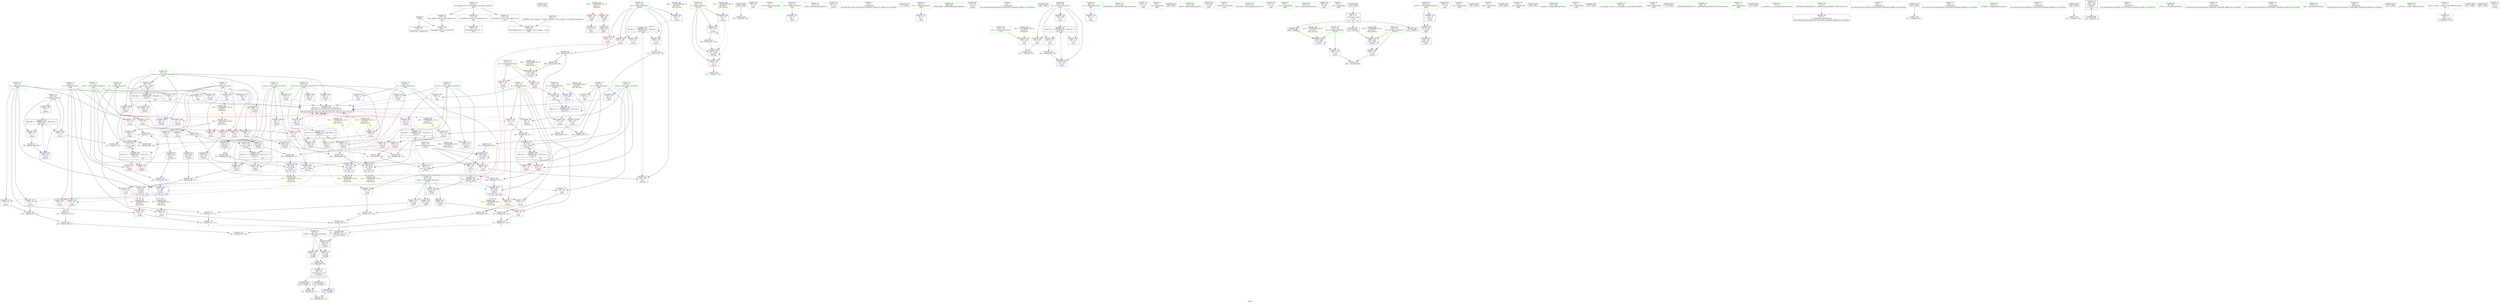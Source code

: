digraph "SVFG" {
	label="SVFG";

	Node0x5611d9b8a5b0 [shape=record,color=grey,label="{NodeID: 0\nNullPtr}"];
	Node0x5611d9b8a5b0 -> Node0x5611d9ca4b00[style=solid];
	Node0x5611d9b8a5b0 -> Node0x5611d9cabb20[style=solid];
	Node0x5611d994f920 [shape=record,color=black,label="{NodeID: 443\n150 = PHI()\n}"];
	Node0x5611d9cc9e90 [shape=record,color=yellow,style=double,label="{NodeID: 360\n54V_1 = ENCHI(MR_54V_0)\npts\{1 \}\nFun[main]}"];
	Node0x5611d9cc9e90 -> Node0x5611d9ca9290[style=dashed];
	Node0x5611d9cc9e90 -> Node0x5611d9ca9360[style=dashed];
	Node0x5611d9ca6450 [shape=record,color=blue,label="{NodeID: 194\n18\<--187\nsum_vx\<--add9\n_Z3runv\n}"];
	Node0x5611d9ca6450 -> Node0x5611d9cc5220[style=dashed];
	Node0x5611d9ca2d10 [shape=record,color=red,label="{NodeID: 111\n190\<--20\n\<--sum_vy\n_Z3runv\n}"];
	Node0x5611d9ca2d10 -> Node0x5611d9cb4b20[style=solid];
	Node0x5611d9ca1550 [shape=record,color=green,label="{NodeID: 28\n22\<--23\nsum_vz\<--sum_vz_field_insensitive\nGlob }"];
	Node0x5611d9ca1550 -> Node0x5611d9ca2f80[style=solid];
	Node0x5611d9ca1550 -> Node0x5611d9ca82d0[style=solid];
	Node0x5611d9ca1550 -> Node0x5611d9ca8360[style=solid];
	Node0x5611d9ca1550 -> Node0x5611d9caaf20[style=solid];
	Node0x5611d9ca1550 -> Node0x5611d9cabdc0[style=solid];
	Node0x5611d9ca1550 -> Node0x5611d9ca65f0[style=solid];
	Node0x5611d9ca8200 [shape=record,color=grey,label="{NodeID: 305\n206 = Binary(203, 205, )\n}"];
	Node0x5611d9ca8200 -> Node0x5611d9ca6790[style=solid];
	Node0x5611d9ca95d0 [shape=record,color=red,label="{NodeID: 139\n106\<--101\n\<--t.addr\n_Z1Fd\n}"];
	Node0x5611d9ca95d0 -> Node0x5611d9cb5a20[style=solid];
	Node0x5611d9ca3fc0 [shape=record,color=green,label="{NodeID: 56\n147\<--148\nii\<--ii_field_insensitive\n_Z3runv\n}"];
	Node0x5611d9ca3fc0 -> Node0x5611d9caa3a0[style=solid];
	Node0x5611d9ca3fc0 -> Node0x5611d9caa470[style=solid];
	Node0x5611d9ca3fc0 -> Node0x5611d9ca6e10[style=solid];
	Node0x5611d9ca3fc0 -> Node0x5611d9cae560[style=solid];
	Node0x5611d9cb73a0 [shape=record,color=grey,label="{NodeID: 333\n227 = cmp(226, 223, )\n}"];
	Node0x5611d9caad20 [shape=record,color=blue,label="{NodeID: 167\n18\<--12\nsum_vx\<--\nGlob }"];
	Node0x5611d9caad20 -> Node0x5611d9cc3920[style=dashed];
	Node0x5611d9ca5860 [shape=record,color=purple,label="{NodeID: 84\n350\<--42\n\<--.str\nmain\n}"];
	Node0x5611d9c9f850 [shape=record,color=green,label="{NodeID: 1\n7\<--1\n__dso_handle\<--dummyObj\nGlob }"];
	Node0x5611d9ce49e0 [shape=record,color=black,label="{NodeID: 444\n109 = PHI(88, )\n}"];
	Node0x5611d9ce49e0 -> Node0x5611d9cb5420[style=solid];
	Node0x5611d9cc9fa0 [shape=record,color=yellow,style=double,label="{NodeID: 361\n18V_1 = ENCHI(MR_18V_0)\npts\{10 \}\nFun[main]|{<s0>28}}"];
	Node0x5611d9cc9fa0:s0 -> Node0x5611d9cca400[style=dashed,color=red];
	Node0x5611d9ca6520 [shape=record,color=blue,label="{NodeID: 195\n20\<--191\nsum_vy\<--add10\n_Z3runv\n}"];
	Node0x5611d9ca6520 -> Node0x5611d9cc5720[style=dashed];
	Node0x5611d9ca2de0 [shape=record,color=red,label="{NodeID: 112\n225\<--20\n\<--sum_vy\n_Z3runv\n}"];
	Node0x5611d9ca1650 [shape=record,color=green,label="{NodeID: 29\n24\<--25\ncx\<--cx_field_insensitive\nGlob }"];
	Node0x5611d9ca1650 -> Node0x5611d9cab020[style=solid];
	Node0x5611d9cb4b20 [shape=record,color=grey,label="{NodeID: 306\n191 = Binary(190, 189, )\n}"];
	Node0x5611d9cb4b20 -> Node0x5611d9ca6520[style=solid];
	Node0x5611d9ca96a0 [shape=record,color=red,label="{NodeID: 140\n112\<--101\n\<--t.addr\n_Z1Fd\n}"];
	Node0x5611d9ca96a0 -> Node0x5611d9cb5720[style=solid];
	Node0x5611d9ca4090 [shape=record,color=green,label="{NodeID: 57\n151\<--152\nscanf\<--scanf_field_insensitive\n}"];
	Node0x5611d9caae20 [shape=record,color=blue,label="{NodeID: 168\n20\<--12\nsum_vy\<--\nGlob }"];
	Node0x5611d9caae20 -> Node0x5611d9cc3920[style=dashed];
	Node0x5611d9ca5930 [shape=record,color=purple,label="{NodeID: 85\n245\<--45\n\<--.str.1\n_Z3runv\n}"];
	Node0x5611d9c9f8e0 [shape=record,color=green,label="{NodeID: 2\n9\<--1\n\<--dummyObj\nCan only get source location for instruction, argument, global var or function.}"];
	Node0x5611d9ce4bd0 [shape=record,color=black,label="{NodeID: 445\n71 = PHI()\n}"];
	Node0x5611d9ca65f0 [shape=record,color=blue,label="{NodeID: 196\n22\<--195\nsum_vz\<--add11\n_Z3runv\n}"];
	Node0x5611d9ca65f0 -> Node0x5611d9cc5c20[style=dashed];
	Node0x5611d9ca2eb0 [shape=record,color=red,label="{NodeID: 113\n255\<--20\n\<--sum_vy\n_Z3runv\n}"];
	Node0x5611d9ca2eb0 -> Node0x5611d9cb2610[style=solid];
	Node0x5611d9ca1750 [shape=record,color=green,label="{NodeID: 30\n26\<--27\ncy\<--cy_field_insensitive\nGlob }"];
	Node0x5611d9ca1750 -> Node0x5611d9cab120[style=solid];
	Node0x5611d9cb4ca0 [shape=record,color=grey,label="{NodeID: 307\n238 = Binary(236, 237, )\n}"];
	Node0x5611d9cb4ca0 -> Node0x5611d9cb4e20[style=solid];
	Node0x5611d9ca9770 [shape=record,color=red,label="{NodeID: 141\n119\<--101\n\<--t.addr\n_Z1Fd\n}"];
	Node0x5611d9ca9770 -> Node0x5611d9ca7f00[style=solid];
	Node0x5611d9ca4190 [shape=record,color=green,label="{NodeID: 58\n166\<--167\n_ZNSirsERd\<--_ZNSirsERd_field_insensitive\n}"];
	Node0x5611d9caaf20 [shape=record,color=blue,label="{NodeID: 169\n22\<--12\nsum_vz\<--\nGlob }"];
	Node0x5611d9caaf20 -> Node0x5611d9cc3920[style=dashed];
	Node0x5611d9ca5a00 [shape=record,color=purple,label="{NodeID: 86\n312\<--45\n\<--.str.1\n_Z3runv\n}"];
	Node0x5611d9c9f970 [shape=record,color=green,label="{NodeID: 3\n12\<--1\n\<--dummyObj\nCan only get source location for instruction, argument, global var or function.}"];
	Node0x5611d9ce4ca0 [shape=record,color=black,label="{NodeID: 446\n244 = PHI()\n}"];
	Node0x5611d9cca160 [shape=record,color=yellow,style=double,label="{NodeID: 363\n59V_1 = ENCHI(MR_59V_0)\npts\{336 \}\nFun[main]}"];
	Node0x5611d9cca160 -> Node0x5611d9caa610[style=dashed];
	Node0x5611d9ca66c0 [shape=record,color=blue,label="{NodeID: 197\n133\<--199\ni\<--inc\n_Z3runv\n}"];
	Node0x5611d9ca66c0 -> Node0x5611d9cc6120[style=dashed];
	Node0x5611d9ca2f80 [shape=record,color=red,label="{NodeID: 114\n194\<--22\n\<--sum_vz\n_Z3runv\n}"];
	Node0x5611d9ca2f80 -> Node0x5611d9ca7600[style=solid];
	Node0x5611d9ca1850 [shape=record,color=green,label="{NodeID: 31\n28\<--29\ncz\<--cz_field_insensitive\nGlob }"];
	Node0x5611d9ca1850 -> Node0x5611d9cab220[style=solid];
	Node0x5611d9cb4e20 [shape=record,color=grey,label="{NodeID: 308\n239 = Binary(235, 238, )\n}"];
	Node0x5611d9cb4e20 -> Node0x5611d9cb5120[style=solid];
	Node0x5611d9ca9840 [shape=record,color=red,label="{NodeID: 142\n161\<--133\n\<--i\n_Z3runv\n}"];
	Node0x5611d9ca9840 -> Node0x5611d9cb6da0[style=solid];
	Node0x5611d9ca4290 [shape=record,color=green,label="{NodeID: 59\n220\<--221\nllvm.fabs.f64\<--llvm.fabs.f64_field_insensitive\n}"];
	Node0x5611d9cc3920 [shape=record,color=black,label="{NodeID: 336\nMR_63V_2 = PHI(MR_63V_3, MR_63V_1, )\npts\{13 15 17 19 21 23 31 33 35 37 39 41 \}\n|{<s0>28|<s1>28|<s2>28|<s3>28|<s4>28|<s5>28|<s6>28|<s7>28|<s8>28|<s9>28|<s10>28|<s11>28|<s12>28|<s13>28|<s14>28}}"];
	Node0x5611d9cc3920:s0 -> Node0x5611d9ca84c0[style=dashed,color=red];
	Node0x5611d9cc3920:s1 -> Node0x5611d9ca8800[style=dashed,color=red];
	Node0x5611d9cc3920:s2 -> Node0x5611d9ca8b40[style=dashed,color=red];
	Node0x5611d9cc3920:s3 -> Node0x5611d9cabdc0[style=dashed,color=red];
	Node0x5611d9cc3920:s4 -> Node0x5611d9cabe90[style=dashed,color=red];
	Node0x5611d9cc3920:s5 -> Node0x5611d9cabf60[style=dashed,color=red];
	Node0x5611d9cc3920:s6 -> Node0x5611d9cac030[style=dashed,color=red];
	Node0x5611d9cc3920:s7 -> Node0x5611d9cac100[style=dashed,color=red];
	Node0x5611d9cc3920:s8 -> Node0x5611d9cac1d0[style=dashed,color=red];
	Node0x5611d9cc3920:s9 -> Node0x5611d9ca6790[style=dashed,color=red];
	Node0x5611d9cc3920:s10 -> Node0x5611d9ca6860[style=dashed,color=red];
	Node0x5611d9cc3920:s11 -> Node0x5611d9ca6930[style=dashed,color=red];
	Node0x5611d9cc3920:s12 -> Node0x5611d9ccacf0[style=dashed,color=red];
	Node0x5611d9cc3920:s13 -> Node0x5611d9ccadd0[style=dashed,color=red];
	Node0x5611d9cc3920:s14 -> Node0x5611d9ccaeb0[style=dashed,color=red];
	Node0x5611d9cab020 [shape=record,color=blue,label="{NodeID: 170\n24\<--12\ncx\<--\nGlob }"];
	Node0x5611d9ca5ad0 [shape=record,color=purple,label="{NodeID: 87\n341\<--47\n\<--.str.2\nmain\n}"];
	Node0x5611d9c9fa00 [shape=record,color=green,label="{NodeID: 4\n42\<--1\n.str\<--dummyObj\nGlob }"];
	Node0x5611d9ce4d70 [shape=record,color=black,label="{NodeID: 447\n246 = PHI()\n}"];
	Node0x5611d9ca6790 [shape=record,color=blue,label="{NodeID: 198\n30\<--206\nx\<--div\n_Z3runv\n|{|<s2>19|<s3>20|<s4>21|<s5>28}}"];
	Node0x5611d9ca6790 -> Node0x5611d9ca8590[style=dashed];
	Node0x5611d9ca6790 -> Node0x5611d9ca8660[style=dashed];
	Node0x5611d9ca6790:s2 -> Node0x5611d9cc8d20[style=dashed,color=red];
	Node0x5611d9ca6790:s3 -> Node0x5611d9cc8d20[style=dashed,color=red];
	Node0x5611d9ca6790:s4 -> Node0x5611d9cc8d20[style=dashed,color=red];
	Node0x5611d9ca6790:s5 -> Node0x5611d9cc3920[style=dashed,color=blue];
	Node0x5611d9ca82d0 [shape=record,color=red,label="{NodeID: 115\n229\<--22\n\<--sum_vz\n_Z3runv\n}"];
	Node0x5611d9ca1950 [shape=record,color=green,label="{NodeID: 32\n30\<--31\nx\<--x_field_insensitive\nGlob }"];
	Node0x5611d9ca1950 -> Node0x5611d9ca83f0[style=solid];
	Node0x5611d9ca1950 -> Node0x5611d9ca84c0[style=solid];
	Node0x5611d9ca1950 -> Node0x5611d9ca8590[style=solid];
	Node0x5611d9ca1950 -> Node0x5611d9ca8660[style=solid];
	Node0x5611d9ca1950 -> Node0x5611d9cab320[style=solid];
	Node0x5611d9ca1950 -> Node0x5611d9ca6790[style=solid];
	Node0x5611d9cb4fa0 [shape=record,color=grey,label="{NodeID: 309\n242 = Binary(240, 241, )\n}"];
	Node0x5611d9cb4fa0 -> Node0x5611d9cb5120[style=solid];
	Node0x5611d9ca9910 [shape=record,color=red,label="{NodeID: 143\n198\<--133\n\<--i\n_Z3runv\n}"];
	Node0x5611d9ca9910 -> Node0x5611d9cb5ba0[style=solid];
	Node0x5611d9ca4390 [shape=record,color=green,label="{NodeID: 60\n247\<--248\nprintf\<--printf_field_insensitive\n}"];
	Node0x5611d9cc3e20 [shape=record,color=black,label="{NodeID: 337\nMR_61V_3 = PHI(MR_61V_4, MR_61V_2, )\npts\{338 \}\n}"];
	Node0x5611d9cc3e20 -> Node0x5611d9caa6e0[style=dashed];
	Node0x5611d9cc3e20 -> Node0x5611d9caa7b0[style=dashed];
	Node0x5611d9cc3e20 -> Node0x5611d9caa880[style=dashed];
	Node0x5611d9cc3e20 -> Node0x5611d9cae7d0[style=dashed];
	Node0x5611d9cab120 [shape=record,color=blue,label="{NodeID: 171\n26\<--12\ncy\<--\nGlob }"];
	Node0x5611d9ca5ba0 [shape=record,color=purple,label="{NodeID: 88\n342\<--49\n\<--.str.3\nmain\n}"];
	Node0x5611d9ca0240 [shape=record,color=green,label="{NodeID: 5\n44\<--1\n_ZSt3cin\<--dummyObj\nGlob }"];
	Node0x5611d9ce4e40 [shape=record,color=black,label="{NodeID: 448\n115 = PHI(88, )\n}"];
	Node0x5611d9ce4e40 -> Node0x5611d9cb5420[style=solid];
	Node0x5611d9ca6860 [shape=record,color=blue,label="{NodeID: 199\n32\<--211\ny\<--div13\n_Z3runv\n|{|<s2>19|<s3>20|<s4>21|<s5>28}}"];
	Node0x5611d9ca6860 -> Node0x5611d9ca88d0[style=dashed];
	Node0x5611d9ca6860 -> Node0x5611d9ca89a0[style=dashed];
	Node0x5611d9ca6860:s2 -> Node0x5611d9cc9840[style=dashed,color=red];
	Node0x5611d9ca6860:s3 -> Node0x5611d9cc9840[style=dashed,color=red];
	Node0x5611d9ca6860:s4 -> Node0x5611d9cc9840[style=dashed,color=red];
	Node0x5611d9ca6860:s5 -> Node0x5611d9cc3920[style=dashed,color=blue];
	Node0x5611d9ca8360 [shape=record,color=red,label="{NodeID: 116\n260\<--22\n\<--sum_vz\n_Z3runv\n}"];
	Node0x5611d9ca8360 -> Node0x5611d9ca7300[style=solid];
	Node0x5611d9ca1a50 [shape=record,color=green,label="{NodeID: 33\n32\<--33\ny\<--y_field_insensitive\nGlob }"];
	Node0x5611d9ca1a50 -> Node0x5611d9ca8730[style=solid];
	Node0x5611d9ca1a50 -> Node0x5611d9ca8800[style=solid];
	Node0x5611d9ca1a50 -> Node0x5611d9ca88d0[style=solid];
	Node0x5611d9ca1a50 -> Node0x5611d9ca89a0[style=solid];
	Node0x5611d9ca1a50 -> Node0x5611d9cab420[style=solid];
	Node0x5611d9ca1a50 -> Node0x5611d9ca6860[style=solid];
	Node0x5611d9cb5120 [shape=record,color=grey,label="{NodeID: 310\n243 = Binary(239, 242, )\n}"];
	Node0x5611d9ca99e0 [shape=record,color=red,label="{NodeID: 144\n274\<--135\n\<--lo\n_Z3runv\n}"];
	Node0x5611d9ca99e0 -> Node0x5611d9cb67a0[style=solid];
	Node0x5611d9ca4490 [shape=record,color=green,label="{NodeID: 61\n315\<--316\nllvm.trap\<--llvm.trap_field_insensitive\n}"];
	Node0x5611d9cc4320 [shape=record,color=black,label="{NodeID: 338\nMR_20V_3 = PHI(MR_20V_4, MR_20V_2, )\npts\{13 \}\n|{|<s3>28}}"];
	Node0x5611d9cc4320 -> Node0x5611d9ca35e0[style=dashed];
	Node0x5611d9cc4320 -> Node0x5611d9ca36b0[style=dashed];
	Node0x5611d9cc4320 -> Node0x5611d9cac370[style=dashed];
	Node0x5611d9cc4320:s3 -> Node0x5611d9cc3920[style=dashed,color=blue];
	Node0x5611d9cab220 [shape=record,color=blue,label="{NodeID: 172\n28\<--12\ncz\<--\nGlob }"];
	Node0x5611d9ca5c70 [shape=record,color=purple,label="{NodeID: 89\n347\<--52\n\<--.str.4\nmain\n}"];
	Node0x5611d9ca02d0 [shape=record,color=green,label="{NodeID: 6\n45\<--1\n.str.1\<--dummyObj\nGlob }"];
	Node0x5611d9ce50b0 [shape=record,color=black,label="{NodeID: 449\n122 = PHI(88, )\n}"];
	Node0x5611d9ce50b0 -> Node0x5611d9ca8080[style=solid];
	Node0x5611d9cca400 [shape=record,color=yellow,style=double,label="{NodeID: 366\n18V_1 = ENCHI(MR_18V_0)\npts\{10 \}\nFun[_Z3runv]}"];
	Node0x5611d9cca400 -> Node0x5611d9ca61e0[style=dashed];
	Node0x5611d9cca400 -> Node0x5611d9ca3100[style=dashed];
	Node0x5611d9cca400 -> Node0x5611d9ca31d0[style=dashed];
	Node0x5611d9cca400 -> Node0x5611d9ca32a0[style=dashed];
	Node0x5611d9cca400 -> Node0x5611d9ca3370[style=dashed];
	Node0x5611d9cca400 -> Node0x5611d9ca3440[style=dashed];
	Node0x5611d9cca400 -> Node0x5611d9ca3510[style=dashed];
	Node0x5611d9ca6930 [shape=record,color=blue,label="{NodeID: 200\n34\<--216\nz\<--div15\n_Z3runv\n|{|<s2>19|<s3>20|<s4>21|<s5>28}}"];
	Node0x5611d9ca6930 -> Node0x5611d9ca8c10[style=dashed];
	Node0x5611d9ca6930 -> Node0x5611d9ca8ce0[style=dashed];
	Node0x5611d9ca6930:s2 -> Node0x5611d9cc9920[style=dashed,color=red];
	Node0x5611d9ca6930:s3 -> Node0x5611d9cc9920[style=dashed,color=red];
	Node0x5611d9ca6930:s4 -> Node0x5611d9cc9920[style=dashed,color=red];
	Node0x5611d9ca6930:s5 -> Node0x5611d9cc3920[style=dashed,color=blue];
	Node0x5611d9ca83f0 [shape=record,color=red,label="{NodeID: 117\n104\<--30\n\<--x\n_Z1Fd\n}"];
	Node0x5611d9ca83f0 -> Node0x5611d9cb5d20[style=solid];
	Node0x5611d9ca1b50 [shape=record,color=green,label="{NodeID: 34\n34\<--35\nz\<--z_field_insensitive\nGlob }"];
	Node0x5611d9ca1b50 -> Node0x5611d9ca8a70[style=solid];
	Node0x5611d9ca1b50 -> Node0x5611d9ca8b40[style=solid];
	Node0x5611d9ca1b50 -> Node0x5611d9ca8c10[style=solid];
	Node0x5611d9ca1b50 -> Node0x5611d9ca8ce0[style=solid];
	Node0x5611d9ca1b50 -> Node0x5611d9cab520[style=solid];
	Node0x5611d9ca1b50 -> Node0x5611d9ca6930[style=solid];
	Node0x5611d9cb52a0 [shape=record,color=grey,label="{NodeID: 311\n235 = Binary(233, 234, )\n}"];
	Node0x5611d9cb52a0 -> Node0x5611d9cb4e20[style=solid];
	Node0x5611d9ca9ab0 [shape=record,color=red,label="{NodeID: 145\n282\<--135\n\<--lo\n_Z3runv\n}"];
	Node0x5611d9ca9ab0 -> Node0x5611d9cb6320[style=solid];
	Node0x5611d9ca4590 [shape=record,color=green,label="{NodeID: 62\n330\<--331\nmain\<--main_field_insensitive\n}"];
	Node0x5611d9cc4820 [shape=record,color=black,label="{NodeID: 339\nMR_22V_3 = PHI(MR_22V_4, MR_22V_2, )\npts\{15 \}\n|{|<s3>28}}"];
	Node0x5611d9cc4820 -> Node0x5611d9ca3780[style=dashed];
	Node0x5611d9cc4820 -> Node0x5611d9ca3850[style=dashed];
	Node0x5611d9cc4820 -> Node0x5611d9ca62b0[style=dashed];
	Node0x5611d9cc4820:s3 -> Node0x5611d9cc3920[style=dashed,color=blue];
	Node0x5611d9cab320 [shape=record,color=blue,label="{NodeID: 173\n30\<--12\nx\<--\nGlob }"];
	Node0x5611d9cab320 -> Node0x5611d9cc3920[style=dashed];
	Node0x5611d9ca5d40 [shape=record,color=purple,label="{NodeID: 90\n348\<--54\n\<--.str.5\nmain\n}"];
	Node0x5611d9ca0360 [shape=record,color=green,label="{NodeID: 7\n47\<--1\n.str.2\<--dummyObj\nGlob }"];
	Node0x5611d9ce51f0 [shape=record,color=black,label="{NodeID: 450\n124 = PHI()\n}"];
	Node0x5611d9ce51f0 -> Node0x5611d9ca4dd0[style=solid];
	Node0x5611d9ca6a00 [shape=record,color=blue,label="{NodeID: 201\n36\<--253\nvx\<--div27\n_Z3runv\n|{<s0>19|<s1>20|<s2>21}}"];
	Node0x5611d9ca6a00:s0 -> Node0x5611d9cc9a00[style=dashed,color=red];
	Node0x5611d9ca6a00:s1 -> Node0x5611d9cc9a00[style=dashed,color=red];
	Node0x5611d9ca6a00:s2 -> Node0x5611d9cc9a00[style=dashed,color=red];
	Node0x5611d9ca84c0 [shape=record,color=red,label="{NodeID: 118\n173\<--30\n\<--x\n_Z3runv\n}"];
	Node0x5611d9ca84c0 -> Node0x5611d9cb55a0[style=solid];
	Node0x5611d9ca1c50 [shape=record,color=green,label="{NodeID: 35\n36\<--37\nvx\<--vx_field_insensitive\nGlob }"];
	Node0x5611d9ca1c50 -> Node0x5611d9ca8db0[style=solid];
	Node0x5611d9ca1c50 -> Node0x5611d9ca8e80[style=solid];
	Node0x5611d9ca1c50 -> Node0x5611d9cab620[style=solid];
	Node0x5611d9ca1c50 -> Node0x5611d9ca6a00[style=solid];
	Node0x5611d9cb5420 [shape=record,color=grey,label="{NodeID: 312\n116 = Binary(109, 115, )\n}"];
	Node0x5611d9cb5420 -> Node0x5611d9ca8080[style=solid];
	Node0x5611d9ca9b80 [shape=record,color=red,label="{NodeID: 146\n309\<--135\n\<--lo\n_Z3runv\n|{<s0>21}}"];
	Node0x5611d9ca9b80:s0 -> Node0x5611d9ce6360[style=solid,color=red];
	Node0x5611d9ca4690 [shape=record,color=green,label="{NodeID: 63\n333\<--334\nretval\<--retval_field_insensitive\nmain\n}"];
	Node0x5611d9ca4690 -> Node0x5611d9caa540[style=solid];
	Node0x5611d9ca4690 -> Node0x5611d9cae630[style=solid];
	Node0x5611d9cc4d20 [shape=record,color=black,label="{NodeID: 340\nMR_24V_3 = PHI(MR_24V_4, MR_24V_2, )\npts\{17 \}\n|{|<s3>28}}"];
	Node0x5611d9cc4d20 -> Node0x5611d9ca2900[style=dashed];
	Node0x5611d9cc4d20 -> Node0x5611d9ca29d0[style=dashed];
	Node0x5611d9cc4d20 -> Node0x5611d9ca6380[style=dashed];
	Node0x5611d9cc4d20:s3 -> Node0x5611d9cc3920[style=dashed,color=blue];
	Node0x5611d9cab420 [shape=record,color=blue,label="{NodeID: 174\n32\<--12\ny\<--\nGlob }"];
	Node0x5611d9cab420 -> Node0x5611d9cc3920[style=dashed];
	Node0x5611d9ca5e10 [shape=record,color=purple,label="{NodeID: 91\n359\<--57\n\<--.str.6\nmain\n}"];
	Node0x5611d9ca03f0 [shape=record,color=green,label="{NodeID: 8\n49\<--1\n.str.3\<--dummyObj\nGlob }"];
	Node0x5611d9ce52c0 [shape=record,color=black,label="{NodeID: 451\n165 = PHI()\n}"];
	Node0x5611d9ca6ad0 [shape=record,color=blue,label="{NodeID: 202\n38\<--258\nvy\<--div29\n_Z3runv\n|{<s0>19|<s1>20|<s2>21}}"];
	Node0x5611d9ca6ad0:s0 -> Node0x5611d9cc9ae0[style=dashed,color=red];
	Node0x5611d9ca6ad0:s1 -> Node0x5611d9cc9ae0[style=dashed,color=red];
	Node0x5611d9ca6ad0:s2 -> Node0x5611d9cc9ae0[style=dashed,color=red];
	Node0x5611d9ca8590 [shape=record,color=red,label="{NodeID: 119\n233\<--30\n\<--x\n_Z3runv\n}"];
	Node0x5611d9ca8590 -> Node0x5611d9cb52a0[style=solid];
	Node0x5611d9ca1d50 [shape=record,color=green,label="{NodeID: 36\n38\<--39\nvy\<--vy_field_insensitive\nGlob }"];
	Node0x5611d9ca1d50 -> Node0x5611d9ca8f50[style=solid];
	Node0x5611d9ca1d50 -> Node0x5611d9ca9020[style=solid];
	Node0x5611d9ca1d50 -> Node0x5611d9cab720[style=solid];
	Node0x5611d9ca1d50 -> Node0x5611d9ca6ad0[style=solid];
	Node0x5611d9cb55a0 [shape=record,color=grey,label="{NodeID: 313\n175 = Binary(174, 173, )\n}"];
	Node0x5611d9cb55a0 -> Node0x5611d9cac370[style=solid];
	Node0x5611d9ca9c50 [shape=record,color=red,label="{NodeID: 147\n311\<--135\n\<--lo\n_Z3runv\n}"];
	Node0x5611d9ca4760 [shape=record,color=green,label="{NodeID: 64\n335\<--336\ntest\<--test_field_insensitive\nmain\n}"];
	Node0x5611d9ca4760 -> Node0x5611d9caa610[style=solid];
	Node0x5611d9cc5220 [shape=record,color=black,label="{NodeID: 341\nMR_26V_3 = PHI(MR_26V_4, MR_26V_2, )\npts\{19 \}\n|{|<s4>28}}"];
	Node0x5611d9cc5220 -> Node0x5611d9ca2aa0[style=dashed];
	Node0x5611d9cc5220 -> Node0x5611d9ca2b70[style=dashed];
	Node0x5611d9cc5220 -> Node0x5611d9ca2c40[style=dashed];
	Node0x5611d9cc5220 -> Node0x5611d9ca6450[style=dashed];
	Node0x5611d9cc5220:s4 -> Node0x5611d9cc3920[style=dashed,color=blue];
	Node0x5611d9cab520 [shape=record,color=blue,label="{NodeID: 175\n34\<--12\nz\<--\nGlob }"];
	Node0x5611d9cab520 -> Node0x5611d9cc3920[style=dashed];
	Node0x5611d9ca5ee0 [shape=record,color=purple,label="{NodeID: 92\n377\<--59\nllvm.global_ctors_0\<--llvm.global_ctors\nGlob }"];
	Node0x5611d9ca5ee0 -> Node0x5611d9cab920[style=solid];
	Node0x5611d9ca0480 [shape=record,color=green,label="{NodeID: 9\n51\<--1\nstdin\<--dummyObj\nGlob }"];
	Node0x5611d9ce5390 [shape=record,color=black,label="{NodeID: 452\n168 = PHI()\n}"];
	Node0x5611d9ca6ba0 [shape=record,color=blue,label="{NodeID: 203\n40\<--263\nvz\<--div31\n_Z3runv\n|{<s0>19|<s1>20|<s2>21}}"];
	Node0x5611d9ca6ba0:s0 -> Node0x5611d9cc9bc0[style=dashed,color=red];
	Node0x5611d9ca6ba0:s1 -> Node0x5611d9cc9bc0[style=dashed,color=red];
	Node0x5611d9ca6ba0:s2 -> Node0x5611d9cc9bc0[style=dashed,color=red];
	Node0x5611d9ca8660 [shape=record,color=red,label="{NodeID: 120\n234\<--30\n\<--x\n_Z3runv\n}"];
	Node0x5611d9ca8660 -> Node0x5611d9cb52a0[style=solid];
	Node0x5611d9ca1e50 [shape=record,color=green,label="{NodeID: 37\n40\<--41\nvz\<--vz_field_insensitive\nGlob }"];
	Node0x5611d9ca1e50 -> Node0x5611d9ca90f0[style=solid];
	Node0x5611d9ca1e50 -> Node0x5611d9ca91c0[style=solid];
	Node0x5611d9ca1e50 -> Node0x5611d9cab820[style=solid];
	Node0x5611d9ca1e50 -> Node0x5611d9ca6ba0[style=solid];
	Node0x5611d9cb5720 [shape=record,color=grey,label="{NodeID: 314\n113 = Binary(111, 112, )\n}"];
	Node0x5611d9cb5720 -> Node0x5611d9cb58a0[style=solid];
	Node0x5611d9ca9d20 [shape=record,color=red,label="{NodeID: 148\n277\<--137\n\<--hi\n_Z3runv\n}"];
	Node0x5611d9ca9d20 -> Node0x5611d9cb6620[style=solid];
	Node0x5611d9ca4830 [shape=record,color=green,label="{NodeID: 65\n337\<--338\nno\<--no_field_insensitive\nmain\n}"];
	Node0x5611d9ca4830 -> Node0x5611d9caa6e0[style=solid];
	Node0x5611d9ca4830 -> Node0x5611d9caa7b0[style=solid];
	Node0x5611d9ca4830 -> Node0x5611d9caa880[style=solid];
	Node0x5611d9ca4830 -> Node0x5611d9cae700[style=solid];
	Node0x5611d9ca4830 -> Node0x5611d9cae7d0[style=solid];
	Node0x5611d9cc5720 [shape=record,color=black,label="{NodeID: 342\nMR_28V_3 = PHI(MR_28V_4, MR_28V_2, )\npts\{21 \}\n|{|<s4>28}}"];
	Node0x5611d9cc5720 -> Node0x5611d9ca2d10[style=dashed];
	Node0x5611d9cc5720 -> Node0x5611d9ca2de0[style=dashed];
	Node0x5611d9cc5720 -> Node0x5611d9ca2eb0[style=dashed];
	Node0x5611d9cc5720 -> Node0x5611d9ca6520[style=dashed];
	Node0x5611d9cc5720:s4 -> Node0x5611d9cc3920[style=dashed,color=blue];
	Node0x5611d9cab620 [shape=record,color=blue,label="{NodeID: 176\n36\<--12\nvx\<--\nGlob }"];
	Node0x5611d9cab620 -> Node0x5611d9cc3920[style=dashed];
	Node0x5611d9ca5fe0 [shape=record,color=purple,label="{NodeID: 93\n378\<--59\nllvm.global_ctors_1\<--llvm.global_ctors\nGlob }"];
	Node0x5611d9ca5fe0 -> Node0x5611d9caba20[style=solid];
	Node0x5611d9ca0510 [shape=record,color=green,label="{NodeID: 10\n52\<--1\n.str.4\<--dummyObj\nGlob }"];
	Node0x5611d9ce5460 [shape=record,color=black,label="{NodeID: 453\n169 = PHI()\n}"];
	Node0x5611d9ca6c70 [shape=record,color=blue,label="{NodeID: 204\n135\<--12\nlo\<--\n_Z3runv\n}"];
	Node0x5611d9ca6c70 -> Node0x5611d9cc6620[style=dashed];
	Node0x5611d9ca8730 [shape=record,color=red,label="{NodeID: 121\n110\<--32\n\<--y\n_Z1Fd\n}"];
	Node0x5611d9ca8730 -> Node0x5611d9cb58a0[style=solid];
	Node0x5611d9ca1f50 [shape=record,color=green,label="{NodeID: 38\n59\<--63\nllvm.global_ctors\<--llvm.global_ctors_field_insensitive\nGlob }"];
	Node0x5611d9ca1f50 -> Node0x5611d9ca5ee0[style=solid];
	Node0x5611d9ca1f50 -> Node0x5611d9ca5fe0[style=solid];
	Node0x5611d9ca1f50 -> Node0x5611d9ca60e0[style=solid];
	Node0x5611d9cb58a0 [shape=record,color=grey,label="{NodeID: 315\n114 = Binary(110, 113, )\n|{<s0>4}}"];
	Node0x5611d9cb58a0:s0 -> Node0x5611d9ce66d0[style=solid,color=red];
	Node0x5611d9ca9df0 [shape=record,color=red,label="{NodeID: 149\n283\<--137\n\<--hi\n_Z3runv\n}"];
	Node0x5611d9ca9df0 -> Node0x5611d9cb61a0[style=solid];
	Node0x5611d9ca4900 [shape=record,color=green,label="{NodeID: 66\n344\<--345\nfreopen\<--freopen_field_insensitive\n}"];
	Node0x5611d9cc5c20 [shape=record,color=black,label="{NodeID: 343\nMR_30V_3 = PHI(MR_30V_4, MR_30V_2, )\npts\{23 \}\n|{|<s4>28}}"];
	Node0x5611d9cc5c20 -> Node0x5611d9ca2f80[style=dashed];
	Node0x5611d9cc5c20 -> Node0x5611d9ca82d0[style=dashed];
	Node0x5611d9cc5c20 -> Node0x5611d9ca8360[style=dashed];
	Node0x5611d9cc5c20 -> Node0x5611d9ca65f0[style=dashed];
	Node0x5611d9cc5c20:s4 -> Node0x5611d9cc3920[style=dashed,color=blue];
	Node0x5611d9cab720 [shape=record,color=blue,label="{NodeID: 177\n38\<--12\nvy\<--\nGlob }"];
	Node0x5611d9cab720 -> Node0x5611d9cc3920[style=dashed];
	Node0x5611d9ca60e0 [shape=record,color=purple,label="{NodeID: 94\n379\<--59\nllvm.global_ctors_2\<--llvm.global_ctors\nGlob }"];
	Node0x5611d9ca60e0 -> Node0x5611d9cabb20[style=solid];
	Node0x5611d9ca05a0 [shape=record,color=green,label="{NodeID: 11\n54\<--1\n.str.5\<--dummyObj\nGlob }"];
	Node0x5611d9ce5560 [shape=record,color=black,label="{NodeID: 454\n170 = PHI()\n}"];
	Node0x5611d9ca6d40 [shape=record,color=blue,label="{NodeID: 205\n137\<--267\nhi\<--\n_Z3runv\n}"];
	Node0x5611d9ca6d40 -> Node0x5611d9cc6b20[style=dashed];
	Node0x5611d9ca8800 [shape=record,color=red,label="{NodeID: 122\n177\<--32\n\<--y\n_Z3runv\n}"];
	Node0x5611d9ca8800 -> Node0x5611d9cb5ea0[style=solid];
	Node0x5611d9ca2050 [shape=record,color=green,label="{NodeID: 39\n64\<--65\n__cxx_global_var_init\<--__cxx_global_var_init_field_insensitive\n}"];
	Node0x5611d9cb5a20 [shape=record,color=grey,label="{NodeID: 316\n107 = Binary(105, 106, )\n}"];
	Node0x5611d9cb5a20 -> Node0x5611d9cb5d20[style=solid];
	Node0x5611d9ca9ec0 [shape=record,color=red,label="{NodeID: 150\n288\<--139\n\<--m1\n_Z3runv\n|{<s0>19}}"];
	Node0x5611d9ca9ec0:s0 -> Node0x5611d9ce6360[style=solid,color=red];
	Node0x5611d9ca4a00 [shape=record,color=green,label="{NodeID: 67\n61\<--373\n_GLOBAL__sub_I_maojm_1_0.cpp\<--_GLOBAL__sub_I_maojm_1_0.cpp_field_insensitive\n}"];
	Node0x5611d9ca4a00 -> Node0x5611d9caba20[style=solid];
	Node0x5611d9cc6120 [shape=record,color=black,label="{NodeID: 344\nMR_38V_3 = PHI(MR_38V_4, MR_38V_2, )\npts\{134 \}\n}"];
	Node0x5611d9cc6120 -> Node0x5611d9ca9840[style=dashed];
	Node0x5611d9cc6120 -> Node0x5611d9ca9910[style=dashed];
	Node0x5611d9cc6120 -> Node0x5611d9ca66c0[style=dashed];
	Node0x5611d9cab820 [shape=record,color=blue,label="{NodeID: 178\n40\<--12\nvz\<--\nGlob }"];
	Node0x5611d9cab820 -> Node0x5611d9cc3920[style=dashed];
	Node0x5611d9ca61e0 [shape=record,color=red,label="{NodeID: 95\n162\<--8\n\<--N\n_Z3runv\n}"];
	Node0x5611d9ca61e0 -> Node0x5611d9cb6da0[style=solid];
	Node0x5611d9ca0630 [shape=record,color=green,label="{NodeID: 12\n56\<--1\nstdout\<--dummyObj\nGlob }"];
	Node0x5611d9ce5660 [shape=record,color=black,label="{NodeID: 455\n171 = PHI()\n}"];
	Node0x5611d9ca6e10 [shape=record,color=blue,label="{NodeID: 206\n147\<--9\nii\<--\n_Z3runv\n}"];
	Node0x5611d9ca6e10 -> Node0x5611d9caa3a0[style=dashed];
	Node0x5611d9ca6e10 -> Node0x5611d9caa470[style=dashed];
	Node0x5611d9ca6e10 -> Node0x5611d9cae560[style=dashed];
	Node0x5611d9ca88d0 [shape=record,color=red,label="{NodeID: 123\n236\<--32\n\<--y\n_Z3runv\n}"];
	Node0x5611d9ca88d0 -> Node0x5611d9cb4ca0[style=solid];
	Node0x5611d9ca2150 [shape=record,color=green,label="{NodeID: 40\n68\<--69\n_ZNSt8ios_base4InitC1Ev\<--_ZNSt8ios_base4InitC1Ev_field_insensitive\n}"];
	Node0x5611d9cb5ba0 [shape=record,color=grey,label="{NodeID: 317\n199 = Binary(198, 200, )\n}"];
	Node0x5611d9cb5ba0 -> Node0x5611d9ca66c0[style=solid];
	Node0x5611d9ca9f90 [shape=record,color=red,label="{NodeID: 151\n301\<--139\n\<--m1\n_Z3runv\n}"];
	Node0x5611d9ca9f90 -> Node0x5611d9cae490[style=solid];
	Node0x5611d9ca4b00 [shape=record,color=black,label="{NodeID: 68\n2\<--3\ndummyVal\<--dummyVal\n}"];
	Node0x5611d9cc6620 [shape=record,color=black,label="{NodeID: 345\nMR_40V_3 = PHI(MR_40V_4, MR_40V_2, )\npts\{136 \}\n}"];
	Node0x5611d9cc6620 -> Node0x5611d9ca99e0[style=dashed];
	Node0x5611d9cc6620 -> Node0x5611d9ca9ab0[style=dashed];
	Node0x5611d9cc6620 -> Node0x5611d9ca9b80[style=dashed];
	Node0x5611d9cc6620 -> Node0x5611d9ca9c50[style=dashed];
	Node0x5611d9cc6620 -> Node0x5611d9cae490[style=dashed];
	Node0x5611d9cc6620 -> Node0x5611d9cc6620[style=dashed];
	Node0x5611d9cab920 [shape=record,color=blue,label="{NodeID: 179\n377\<--60\nllvm.global_ctors_0\<--\nGlob }"];
	Node0x5611d9ca3100 [shape=record,color=red,label="{NodeID: 96\n204\<--8\n\<--N\n_Z3runv\n}"];
	Node0x5611d9ca3100 -> Node0x5611d9ca4f70[style=solid];
	Node0x5611d9ca06c0 [shape=record,color=green,label="{NodeID: 13\n57\<--1\n.str.6\<--dummyObj\nGlob }"];
	Node0x5611d9ce5760 [shape=record,color=black,label="{NodeID: 456\n172 = PHI()\n}"];
	Node0x5611d9ca6ee0 [shape=record,color=blue,label="{NodeID: 207\n139\<--279\nm1\<--div37\n_Z3runv\n}"];
	Node0x5611d9ca6ee0 -> Node0x5611d9ca9ec0[style=dashed];
	Node0x5611d9ca6ee0 -> Node0x5611d9ca9f90[style=dashed];
	Node0x5611d9ca6ee0 -> Node0x5611d9ca6ee0[style=dashed];
	Node0x5611d9ca89a0 [shape=record,color=red,label="{NodeID: 124\n237\<--32\n\<--y\n_Z3runv\n}"];
	Node0x5611d9ca89a0 -> Node0x5611d9cb4ca0[style=solid];
	Node0x5611d9ca2250 [shape=record,color=green,label="{NodeID: 41\n74\<--75\n__cxa_atexit\<--__cxa_atexit_field_insensitive\n}"];
	Node0x5611d9cb5d20 [shape=record,color=grey,label="{NodeID: 318\n108 = Binary(104, 107, )\n|{<s0>3}}"];
	Node0x5611d9cb5d20:s0 -> Node0x5611d9ce66d0[style=solid,color=red];
	Node0x5611d9caa060 [shape=record,color=red,label="{NodeID: 152\n291\<--141\n\<--m2\n_Z3runv\n|{<s0>20}}"];
	Node0x5611d9caa060:s0 -> Node0x5611d9ce6360[style=solid,color=red];
	Node0x5611d9ca4c00 [shape=record,color=black,label="{NodeID: 69\n72\<--73\n\<--_ZNSt8ios_base4InitD1Ev\nCan only get source location for instruction, argument, global var or function.}"];
	Node0x5611d9cc6b20 [shape=record,color=black,label="{NodeID: 346\nMR_42V_3 = PHI(MR_42V_5, MR_42V_2, )\npts\{138 \}\n}"];
	Node0x5611d9cc6b20 -> Node0x5611d9ca9d20[style=dashed];
	Node0x5611d9cc6b20 -> Node0x5611d9ca9df0[style=dashed];
	Node0x5611d9cc6b20 -> Node0x5611d9ca7220[style=dashed];
	Node0x5611d9cc6b20 -> Node0x5611d9cc6b20[style=dashed];
	Node0x5611d9caba20 [shape=record,color=blue,label="{NodeID: 180\n378\<--61\nllvm.global_ctors_1\<--_GLOBAL__sub_I_maojm_1_0.cpp\nGlob }"];
	Node0x5611d9ca31d0 [shape=record,color=red,label="{NodeID: 97\n209\<--8\n\<--N\n_Z3runv\n}"];
	Node0x5611d9ca31d0 -> Node0x5611d9ca5040[style=solid];
	Node0x5611d9ca0750 [shape=record,color=green,label="{NodeID: 14\n60\<--1\n\<--dummyObj\nCan only get source location for instruction, argument, global var or function.}"];
	Node0x5611d9ce5830 [shape=record,color=black,label="{NodeID: 457\n219 = PHI()\n}"];
	Node0x5611d9ce5830 -> Node0x5611d9cb6c20[style=solid];
	Node0x5611d9ca6fb0 [shape=record,color=blue,label="{NodeID: 208\n141\<--286\nm2\<--div40\n_Z3runv\n}"];
	Node0x5611d9ca6fb0 -> Node0x5611d9caa060[style=dashed];
	Node0x5611d9ca6fb0 -> Node0x5611d9caa130[style=dashed];
	Node0x5611d9ca6fb0 -> Node0x5611d9ca6fb0[style=dashed];
	Node0x5611d9ca8a70 [shape=record,color=red,label="{NodeID: 125\n117\<--34\n\<--z\n_Z1Fd\n}"];
	Node0x5611d9ca8a70 -> Node0x5611d9ca7c00[style=solid];
	Node0x5611d9ca2350 [shape=record,color=green,label="{NodeID: 42\n73\<--79\n_ZNSt8ios_base4InitD1Ev\<--_ZNSt8ios_base4InitD1Ev_field_insensitive\n}"];
	Node0x5611d9ca2350 -> Node0x5611d9ca4c00[style=solid];
	Node0x5611d9cb5ea0 [shape=record,color=grey,label="{NodeID: 319\n179 = Binary(178, 177, )\n}"];
	Node0x5611d9cb5ea0 -> Node0x5611d9ca62b0[style=solid];
	Node0x5611d9caa130 [shape=record,color=red,label="{NodeID: 153\n298\<--141\n\<--m2\n_Z3runv\n}"];
	Node0x5611d9caa130 -> Node0x5611d9ca7220[style=solid];
	Node0x5611d9ca4d00 [shape=record,color=black,label="{NodeID: 70\n88\<--95\n_Z3sqrd_ret\<--mul\n_Z3sqrd\n|{<s0>3|<s1>4|<s2>5}}"];
	Node0x5611d9ca4d00:s0 -> Node0x5611d9ce49e0[style=solid,color=blue];
	Node0x5611d9ca4d00:s1 -> Node0x5611d9ce4e40[style=solid,color=blue];
	Node0x5611d9ca4d00:s2 -> Node0x5611d9ce50b0[style=solid,color=blue];
	Node0x5611d9cabb20 [shape=record,color=blue, style = dotted,label="{NodeID: 181\n379\<--3\nllvm.global_ctors_2\<--dummyVal\nGlob }"];
	Node0x5611d9ca32a0 [shape=record,color=red,label="{NodeID: 98\n214\<--8\n\<--N\n_Z3runv\n}"];
	Node0x5611d9ca32a0 -> Node0x5611d9ca5110[style=solid];
	Node0x5611d9ca0850 [shape=record,color=green,label="{NodeID: 15\n200\<--1\n\<--dummyObj\nCan only get source location for instruction, argument, global var or function.}"];
	Node0x5611d9ce5960 [shape=record,color=black,label="{NodeID: 458\n226 = PHI()\n}"];
	Node0x5611d9ce5960 -> Node0x5611d9cb73a0[style=solid];
	Node0x5611d9cb2610 [shape=record,color=grey,label="{NodeID: 292\n258 = Binary(255, 257, )\n}"];
	Node0x5611d9cb2610 -> Node0x5611d9ca6ad0[style=solid];
	Node0x5611d9ca7080 [shape=record,color=blue,label="{NodeID: 209\n143\<--289\nd1\<--call41\n_Z3runv\n}"];
	Node0x5611d9ca7080 -> Node0x5611d9caa200[style=dashed];
	Node0x5611d9ca7080 -> Node0x5611d9ca7080[style=dashed];
	Node0x5611d9ca8b40 [shape=record,color=red,label="{NodeID: 126\n181\<--34\n\<--z\n_Z3runv\n}"];
	Node0x5611d9ca8b40 -> Node0x5611d9ca7d80[style=solid];
	Node0x5611d9ca2450 [shape=record,color=green,label="{NodeID: 43\n86\<--87\n_Z3sqrd\<--_Z3sqrd_field_insensitive\n}"];
	Node0x5611d9cb6020 [shape=record,color=grey,label="{NodeID: 320\n286 = Binary(285, 280, )\n}"];
	Node0x5611d9cb6020 -> Node0x5611d9ca6fb0[style=solid];
	Node0x5611d9caa200 [shape=record,color=red,label="{NodeID: 154\n294\<--143\n\<--d1\n_Z3runv\n}"];
	Node0x5611d9caa200 -> Node0x5611d9cb6f20[style=solid];
	Node0x5611d9ca4dd0 [shape=record,color=black,label="{NodeID: 71\n99\<--124\n_Z1Fd_ret\<--call9\n_Z1Fd\n|{<s0>19|<s1>20|<s2>21}}"];
	Node0x5611d9ca4dd0:s0 -> Node0x5611d9ce5b60[style=solid,color=blue];
	Node0x5611d9ca4dd0:s1 -> Node0x5611d9ce5d30[style=solid,color=blue];
	Node0x5611d9ca4dd0:s2 -> Node0x5611d9ce5e70[style=solid,color=blue];
	Node0x5611d9cabc20 [shape=record,color=blue,label="{NodeID: 182\n90\<--89\na.addr\<--a\n_Z3sqrd\n}"];
	Node0x5611d9cabc20 -> Node0x5611d9ca9430[style=dashed];
	Node0x5611d9cabc20 -> Node0x5611d9ca9500[style=dashed];
	Node0x5611d9ca3370 [shape=record,color=red,label="{NodeID: 99\n251\<--8\n\<--N\n_Z3runv\n}"];
	Node0x5611d9ca3370 -> Node0x5611d9ca51e0[style=solid];
	Node0x5611d9ca0950 [shape=record,color=green,label="{NodeID: 16\n223\<--1\n\<--dummyObj\nCan only get source location for instruction, argument, global var or function.}"];
	Node0x5611d9ce5a60 [shape=record,color=black,label="{NodeID: 459\n230 = PHI()\n}"];
	Node0x5611d9ce5a60 -> Node0x5611d9cb70a0[style=solid];
	Node0x5611d9ccacf0 [shape=record,color=yellow,style=double,label="{NodeID: 376\n10V_1 = ENCHI(MR_10V_0)\npts\{37 \}\nFun[_Z3runv]|{|<s2>28}}"];
	Node0x5611d9ccacf0 -> Node0x5611d9ca8e80[style=dashed];
	Node0x5611d9ccacf0 -> Node0x5611d9ca6a00[style=dashed];
	Node0x5611d9ccacf0:s2 -> Node0x5611d9cc3920[style=dashed,color=blue];
	Node0x5611d9cb2790 [shape=record,color=grey,label="{NodeID: 293\n216 = Binary(213, 215, )\n}"];
	Node0x5611d9cb2790 -> Node0x5611d9ca6930[style=solid];
	Node0x5611d9ca7150 [shape=record,color=blue,label="{NodeID: 210\n145\<--292\nd2\<--call42\n_Z3runv\n}"];
	Node0x5611d9ca7150 -> Node0x5611d9caa2d0[style=dashed];
	Node0x5611d9ca7150 -> Node0x5611d9ca7150[style=dashed];
	Node0x5611d9ca8c10 [shape=record,color=red,label="{NodeID: 127\n240\<--34\n\<--z\n_Z3runv\n}"];
	Node0x5611d9ca8c10 -> Node0x5611d9cb4fa0[style=solid];
	Node0x5611d9ca2550 [shape=record,color=green,label="{NodeID: 44\n90\<--91\na.addr\<--a.addr_field_insensitive\n_Z3sqrd\n}"];
	Node0x5611d9ca2550 -> Node0x5611d9ca9430[style=solid];
	Node0x5611d9ca2550 -> Node0x5611d9ca9500[style=solid];
	Node0x5611d9ca2550 -> Node0x5611d9cabc20[style=solid];
	Node0x5611d9cb61a0 [shape=record,color=grey,label="{NodeID: 321\n284 = Binary(283, 276, )\n}"];
	Node0x5611d9cb61a0 -> Node0x5611d9cb6320[style=solid];
	Node0x5611d9caa2d0 [shape=record,color=red,label="{NodeID: 155\n295\<--145\n\<--d2\n_Z3runv\n}"];
	Node0x5611d9caa2d0 -> Node0x5611d9cb6f20[style=solid];
	Node0x5611d9ca4ea0 [shape=record,color=black,label="{NodeID: 72\n132\<--200\n_Z3runv_ret\<--\n_Z3runv\n|{<s0>28}}"];
	Node0x5611d9ca4ea0:s0 -> Node0x5611d9ce6220[style=solid,color=blue];
	Node0x5611d9cabcf0 [shape=record,color=blue,label="{NodeID: 183\n101\<--100\nt.addr\<--t\n_Z1Fd\n}"];
	Node0x5611d9cabcf0 -> Node0x5611d9ca95d0[style=dashed];
	Node0x5611d9cabcf0 -> Node0x5611d9ca96a0[style=dashed];
	Node0x5611d9cabcf0 -> Node0x5611d9ca9770[style=dashed];
	Node0x5611d9ca3440 [shape=record,color=red,label="{NodeID: 100\n256\<--8\n\<--N\n_Z3runv\n}"];
	Node0x5611d9ca3440 -> Node0x5611d9ca52b0[style=solid];
	Node0x5611d9ca0a50 [shape=record,color=green,label="{NodeID: 17\n267\<--1\n\<--dummyObj\nCan only get source location for instruction, argument, global var or function.}"];
	Node0x5611d9ce5b60 [shape=record,color=black,label="{NodeID: 460\n289 = PHI(99, )\n}"];
	Node0x5611d9ce5b60 -> Node0x5611d9ca7080[style=solid];
	Node0x5611d9ccadd0 [shape=record,color=yellow,style=double,label="{NodeID: 377\n12V_1 = ENCHI(MR_12V_0)\npts\{39 \}\nFun[_Z3runv]|{|<s2>28}}"];
	Node0x5611d9ccadd0 -> Node0x5611d9ca9020[style=dashed];
	Node0x5611d9ccadd0 -> Node0x5611d9ca6ad0[style=dashed];
	Node0x5611d9ccadd0:s2 -> Node0x5611d9cc3920[style=dashed,color=blue];
	Node0x5611d9cb2910 [shape=record,color=grey,label="{NodeID: 294\n187 = Binary(186, 185, )\n}"];
	Node0x5611d9cb2910 -> Node0x5611d9ca6450[style=solid];
	Node0x5611d9ca7220 [shape=record,color=blue,label="{NodeID: 211\n137\<--298\nhi\<--\n_Z3runv\n}"];
	Node0x5611d9ca7220 -> Node0x5611d9cc6b20[style=dashed];
	Node0x5611d9ca8ce0 [shape=record,color=red,label="{NodeID: 128\n241\<--34\n\<--z\n_Z3runv\n}"];
	Node0x5611d9ca8ce0 -> Node0x5611d9cb4fa0[style=solid];
	Node0x5611d9ca2620 [shape=record,color=green,label="{NodeID: 45\n97\<--98\n_Z1Fd\<--_Z1Fd_field_insensitive\n}"];
	Node0x5611d9cb6320 [shape=record,color=grey,label="{NodeID: 322\n285 = Binary(282, 284, )\n}"];
	Node0x5611d9cb6320 -> Node0x5611d9cb6020[style=solid];
	Node0x5611d9caa3a0 [shape=record,color=red,label="{NodeID: 156\n270\<--147\n\<--ii\n_Z3runv\n}"];
	Node0x5611d9caa3a0 -> Node0x5611d9cb6aa0[style=solid];
	Node0x5611d9ca4f70 [shape=record,color=black,label="{NodeID: 73\n205\<--204\nconv\<--\n_Z3runv\n}"];
	Node0x5611d9ca4f70 -> Node0x5611d9ca8200[style=solid];
	Node0x5611d9cabdc0 [shape=record,color=blue,label="{NodeID: 184\n22\<--12\nsum_vz\<--\n_Z3runv\n}"];
	Node0x5611d9cabdc0 -> Node0x5611d9cc5c20[style=dashed];
	Node0x5611d9ca3510 [shape=record,color=red,label="{NodeID: 101\n261\<--8\n\<--N\n_Z3runv\n}"];
	Node0x5611d9ca3510 -> Node0x5611d9ca5380[style=solid];
	Node0x5611d9ca0b50 [shape=record,color=green,label="{NodeID: 18\n272\<--1\n\<--dummyObj\nCan only get source location for instruction, argument, global var or function.}"];
	Node0x5611d9ce5d30 [shape=record,color=black,label="{NodeID: 461\n292 = PHI(99, )\n}"];
	Node0x5611d9ce5d30 -> Node0x5611d9ca7150[style=solid];
	Node0x5611d9ccaeb0 [shape=record,color=yellow,style=double,label="{NodeID: 378\n14V_1 = ENCHI(MR_14V_0)\npts\{41 \}\nFun[_Z3runv]|{|<s2>28}}"];
	Node0x5611d9ccaeb0 -> Node0x5611d9ca91c0[style=dashed];
	Node0x5611d9ccaeb0 -> Node0x5611d9ca6ba0[style=dashed];
	Node0x5611d9ccaeb0:s2 -> Node0x5611d9cc3920[style=dashed,color=blue];
	Node0x5611d9ca7300 [shape=record,color=grey,label="{NodeID: 295\n263 = Binary(260, 262, )\n}"];
	Node0x5611d9ca7300 -> Node0x5611d9ca6ba0[style=solid];
	Node0x5611d9cae490 [shape=record,color=blue,label="{NodeID: 212\n135\<--301\nlo\<--\n_Z3runv\n}"];
	Node0x5611d9cae490 -> Node0x5611d9cc6620[style=dashed];
	Node0x5611d9ca8db0 [shape=record,color=red,label="{NodeID: 129\n105\<--36\n\<--vx\n_Z1Fd\n}"];
	Node0x5611d9ca8db0 -> Node0x5611d9cb5a20[style=solid];
	Node0x5611d9ca2720 [shape=record,color=green,label="{NodeID: 46\n101\<--102\nt.addr\<--t.addr_field_insensitive\n_Z1Fd\n}"];
	Node0x5611d9ca2720 -> Node0x5611d9ca95d0[style=solid];
	Node0x5611d9ca2720 -> Node0x5611d9ca96a0[style=solid];
	Node0x5611d9ca2720 -> Node0x5611d9ca9770[style=solid];
	Node0x5611d9ca2720 -> Node0x5611d9cabcf0[style=solid];
	Node0x5611d9cb64a0 [shape=record,color=grey,label="{NodeID: 323\n279 = Binary(278, 280, )\n}"];
	Node0x5611d9cb64a0 -> Node0x5611d9ca6ee0[style=solid];
	Node0x5611d9caa470 [shape=record,color=red,label="{NodeID: 157\n305\<--147\n\<--ii\n_Z3runv\n}"];
	Node0x5611d9caa470 -> Node0x5611d9ca7a80[style=solid];
	Node0x5611d9ca5040 [shape=record,color=black,label="{NodeID: 74\n210\<--209\nconv12\<--\n_Z3runv\n}"];
	Node0x5611d9ca5040 -> Node0x5611d9ca7480[style=solid];
	Node0x5611d9cabe90 [shape=record,color=blue,label="{NodeID: 185\n20\<--12\nsum_vy\<--\n_Z3runv\n}"];
	Node0x5611d9cabe90 -> Node0x5611d9cc5720[style=dashed];
	Node0x5611d9ca35e0 [shape=record,color=red,label="{NodeID: 102\n174\<--11\n\<--sum_x\n_Z3runv\n}"];
	Node0x5611d9ca35e0 -> Node0x5611d9cb55a0[style=solid];
	Node0x5611d9ca0c50 [shape=record,color=green,label="{NodeID: 19\n276\<--1\n\<--dummyObj\nCan only get source location for instruction, argument, global var or function.}"];
	Node0x5611d9ce5e70 [shape=record,color=black,label="{NodeID: 462\n310 = PHI(99, )\n}"];
	Node0x5611d9ca7480 [shape=record,color=grey,label="{NodeID: 296\n211 = Binary(208, 210, )\n}"];
	Node0x5611d9ca7480 -> Node0x5611d9ca6860[style=solid];
	Node0x5611d9cae560 [shape=record,color=blue,label="{NodeID: 213\n147\<--306\nii\<--inc47\n_Z3runv\n}"];
	Node0x5611d9cae560 -> Node0x5611d9caa3a0[style=dashed];
	Node0x5611d9cae560 -> Node0x5611d9caa470[style=dashed];
	Node0x5611d9cae560 -> Node0x5611d9cae560[style=dashed];
	Node0x5611d9ca8e80 [shape=record,color=red,label="{NodeID: 130\n185\<--36\n\<--vx\n_Z3runv\n}"];
	Node0x5611d9ca8e80 -> Node0x5611d9cb2910[style=solid];
	Node0x5611d9ca27f0 [shape=record,color=green,label="{NodeID: 47\n125\<--126\nsqrt\<--sqrt_field_insensitive\n}"];
	Node0x5611d9cb6620 [shape=record,color=grey,label="{NodeID: 324\n278 = Binary(275, 277, )\n}"];
	Node0x5611d9cb6620 -> Node0x5611d9cb64a0[style=solid];
	Node0x5611d9caa540 [shape=record,color=red,label="{NodeID: 158\n367\<--333\n\<--retval\nmain\n}"];
	Node0x5611d9caa540 -> Node0x5611d9ca55f0[style=solid];
	Node0x5611d9ca5110 [shape=record,color=black,label="{NodeID: 75\n215\<--214\nconv14\<--\n_Z3runv\n}"];
	Node0x5611d9ca5110 -> Node0x5611d9cb2790[style=solid];
	Node0x5611d9cc8d20 [shape=record,color=yellow,style=double,label="{NodeID: 352\n4V_1 = ENCHI(MR_4V_0)\npts\{31 \}\nFun[_Z1Fd]}"];
	Node0x5611d9cc8d20 -> Node0x5611d9ca83f0[style=dashed];
	Node0x5611d9cabf60 [shape=record,color=blue,label="{NodeID: 186\n18\<--12\nsum_vx\<--\n_Z3runv\n}"];
	Node0x5611d9cabf60 -> Node0x5611d9cc5220[style=dashed];
	Node0x5611d9ca36b0 [shape=record,color=red,label="{NodeID: 103\n203\<--11\n\<--sum_x\n_Z3runv\n}"];
	Node0x5611d9ca36b0 -> Node0x5611d9ca8200[style=solid];
	Node0x5611d9ca0d50 [shape=record,color=green,label="{NodeID: 20\n280\<--1\n\<--dummyObj\nCan only get source location for instruction, argument, global var or function.}"];
	Node0x5611d9ce5fb0 [shape=record,color=black,label="{NodeID: 463\n313 = PHI()\n}"];
	Node0x5611d9ccb070 [shape=record,color=yellow,style=double,label="{NodeID: 380\n40V_1 = ENCHI(MR_40V_0)\npts\{136 \}\nFun[_Z3runv]}"];
	Node0x5611d9ccb070 -> Node0x5611d9ca6c70[style=dashed];
	Node0x5611d9ca7600 [shape=record,color=grey,label="{NodeID: 297\n195 = Binary(194, 193, )\n}"];
	Node0x5611d9ca7600 -> Node0x5611d9ca65f0[style=solid];
	Node0x5611d9cae630 [shape=record,color=blue,label="{NodeID: 214\n333\<--9\nretval\<--\nmain\n}"];
	Node0x5611d9cae630 -> Node0x5611d9caa540[style=dashed];
	Node0x5611d9ca8f50 [shape=record,color=red,label="{NodeID: 131\n111\<--38\n\<--vy\n_Z1Fd\n}"];
	Node0x5611d9ca8f50 -> Node0x5611d9cb5720[style=solid];
	Node0x5611d9ca3910 [shape=record,color=green,label="{NodeID: 48\n130\<--131\n_Z3runv\<--_Z3runv_field_insensitive\n}"];
	Node0x5611d9cb67a0 [shape=record,color=grey,label="{NodeID: 325\n275 = Binary(274, 276, )\n}"];
	Node0x5611d9cb67a0 -> Node0x5611d9cb6620[style=solid];
	Node0x5611d9caa610 [shape=record,color=red,label="{NodeID: 159\n355\<--335\n\<--test\nmain\n}"];
	Node0x5611d9caa610 -> Node0x5611d9cb7220[style=solid];
	Node0x5611d9ca51e0 [shape=record,color=black,label="{NodeID: 76\n252\<--251\nconv26\<--\n_Z3runv\n}"];
	Node0x5611d9ca51e0 -> Node0x5611d9ca7900[style=solid];
	Node0x5611d9cc9840 [shape=record,color=yellow,style=double,label="{NodeID: 353\n6V_1 = ENCHI(MR_6V_0)\npts\{33 \}\nFun[_Z1Fd]}"];
	Node0x5611d9cc9840 -> Node0x5611d9ca8730[style=dashed];
	Node0x5611d9cac030 [shape=record,color=blue,label="{NodeID: 187\n16\<--12\nsum_z\<--\n_Z3runv\n}"];
	Node0x5611d9cac030 -> Node0x5611d9cc4d20[style=dashed];
	Node0x5611d9ca3780 [shape=record,color=red,label="{NodeID: 104\n178\<--14\n\<--sum_y\n_Z3runv\n}"];
	Node0x5611d9ca3780 -> Node0x5611d9cb5ea0[style=solid];
	Node0x5611d9ca0e50 [shape=record,color=green,label="{NodeID: 21\n4\<--6\n_ZStL8__ioinit\<--_ZStL8__ioinit_field_insensitive\nGlob }"];
	Node0x5611d9ca0e50 -> Node0x5611d9ca56c0[style=solid];
	Node0x5611d9ce6080 [shape=record,color=black,label="{NodeID: 464\n351 = PHI()\n}"];
	Node0x5611d9ccb150 [shape=record,color=yellow,style=double,label="{NodeID: 381\n42V_1 = ENCHI(MR_42V_0)\npts\{138 \}\nFun[_Z3runv]}"];
	Node0x5611d9ccb150 -> Node0x5611d9ca6d40[style=dashed];
	Node0x5611d9ca7780 [shape=record,color=grey,label="{NodeID: 298\n364 = Binary(363, 200, )\n}"];
	Node0x5611d9ca7780 -> Node0x5611d9cae7d0[style=solid];
	Node0x5611d9cae700 [shape=record,color=blue,label="{NodeID: 215\n337\<--200\nno\<--\nmain\n}"];
	Node0x5611d9cae700 -> Node0x5611d9cc3e20[style=dashed];
	Node0x5611d9ca9020 [shape=record,color=red,label="{NodeID: 132\n189\<--38\n\<--vy\n_Z3runv\n}"];
	Node0x5611d9ca9020 -> Node0x5611d9cb4b20[style=solid];
	Node0x5611d9ca3a10 [shape=record,color=green,label="{NodeID: 49\n133\<--134\ni\<--i_field_insensitive\n_Z3runv\n}"];
	Node0x5611d9ca3a10 -> Node0x5611d9ca9840[style=solid];
	Node0x5611d9ca3a10 -> Node0x5611d9ca9910[style=solid];
	Node0x5611d9ca3a10 -> Node0x5611d9cac2a0[style=solid];
	Node0x5611d9ca3a10 -> Node0x5611d9ca66c0[style=solid];
	Node0x5611d9cb6920 [shape=record,color=grey,label="{NodeID: 326\n95 = Binary(93, 94, )\n}"];
	Node0x5611d9cb6920 -> Node0x5611d9ca4d00[style=solid];
	Node0x5611d9caa6e0 [shape=record,color=red,label="{NodeID: 160\n354\<--337\n\<--no\nmain\n}"];
	Node0x5611d9caa6e0 -> Node0x5611d9cb7220[style=solid];
	Node0x5611d9ca52b0 [shape=record,color=black,label="{NodeID: 77\n257\<--256\nconv28\<--\n_Z3runv\n}"];
	Node0x5611d9ca52b0 -> Node0x5611d9cb2610[style=solid];
	Node0x5611d9cc9920 [shape=record,color=yellow,style=double,label="{NodeID: 354\n8V_1 = ENCHI(MR_8V_0)\npts\{35 \}\nFun[_Z1Fd]}"];
	Node0x5611d9cc9920 -> Node0x5611d9ca8a70[style=dashed];
	Node0x5611d9cac100 [shape=record,color=blue,label="{NodeID: 188\n14\<--12\nsum_y\<--\n_Z3runv\n}"];
	Node0x5611d9cac100 -> Node0x5611d9cc4820[style=dashed];
	Node0x5611d9ca3850 [shape=record,color=red,label="{NodeID: 105\n208\<--14\n\<--sum_y\n_Z3runv\n}"];
	Node0x5611d9ca3850 -> Node0x5611d9ca7480[style=solid];
	Node0x5611d9ca0f50 [shape=record,color=green,label="{NodeID: 22\n8\<--10\nN\<--N_field_insensitive\nGlob }"];
	Node0x5611d9ca0f50 -> Node0x5611d9ca61e0[style=solid];
	Node0x5611d9ca0f50 -> Node0x5611d9ca3100[style=solid];
	Node0x5611d9ca0f50 -> Node0x5611d9ca31d0[style=solid];
	Node0x5611d9ca0f50 -> Node0x5611d9ca32a0[style=solid];
	Node0x5611d9ca0f50 -> Node0x5611d9ca3370[style=solid];
	Node0x5611d9ca0f50 -> Node0x5611d9ca3440[style=solid];
	Node0x5611d9ca0f50 -> Node0x5611d9ca3510[style=solid];
	Node0x5611d9ca0f50 -> Node0x5611d9caa950[style=solid];
	Node0x5611d9ce6150 [shape=record,color=black,label="{NodeID: 465\n360 = PHI()\n}"];
	Node0x5611d9ccb230 [shape=record,color=yellow,style=double,label="{NodeID: 382\n44V_1 = ENCHI(MR_44V_0)\npts\{140 \}\nFun[_Z3runv]}"];
	Node0x5611d9ccb230 -> Node0x5611d9ca6ee0[style=dashed];
	Node0x5611d9ca7900 [shape=record,color=grey,label="{NodeID: 299\n253 = Binary(250, 252, )\n}"];
	Node0x5611d9ca7900 -> Node0x5611d9ca6a00[style=solid];
	Node0x5611d9cae7d0 [shape=record,color=blue,label="{NodeID: 216\n337\<--364\nno\<--inc\nmain\n}"];
	Node0x5611d9cae7d0 -> Node0x5611d9cc3e20[style=dashed];
	Node0x5611d9ca90f0 [shape=record,color=red,label="{NodeID: 133\n118\<--40\n\<--vz\n_Z1Fd\n}"];
	Node0x5611d9ca90f0 -> Node0x5611d9ca7f00[style=solid];
	Node0x5611d9ca3ae0 [shape=record,color=green,label="{NodeID: 50\n135\<--136\nlo\<--lo_field_insensitive\n_Z3runv\n}"];
	Node0x5611d9ca3ae0 -> Node0x5611d9ca99e0[style=solid];
	Node0x5611d9ca3ae0 -> Node0x5611d9ca9ab0[style=solid];
	Node0x5611d9ca3ae0 -> Node0x5611d9ca9b80[style=solid];
	Node0x5611d9ca3ae0 -> Node0x5611d9ca9c50[style=solid];
	Node0x5611d9ca3ae0 -> Node0x5611d9ca6c70[style=solid];
	Node0x5611d9ca3ae0 -> Node0x5611d9cae490[style=solid];
	Node0x5611d9cb6aa0 [shape=record,color=grey,label="{NodeID: 327\n271 = cmp(270, 272, )\n}"];
	Node0x5611d9caa7b0 [shape=record,color=red,label="{NodeID: 161\n358\<--337\n\<--no\nmain\n}"];
	Node0x5611d9ca5380 [shape=record,color=black,label="{NodeID: 78\n262\<--261\nconv30\<--\n_Z3runv\n}"];
	Node0x5611d9ca5380 -> Node0x5611d9ca7300[style=solid];
	Node0x5611d9cc9a00 [shape=record,color=yellow,style=double,label="{NodeID: 355\n10V_1 = ENCHI(MR_10V_0)\npts\{37 \}\nFun[_Z1Fd]}"];
	Node0x5611d9cc9a00 -> Node0x5611d9ca8db0[style=dashed];
	Node0x5611d9cac1d0 [shape=record,color=blue,label="{NodeID: 189\n11\<--12\nsum_x\<--\n_Z3runv\n}"];
	Node0x5611d9cac1d0 -> Node0x5611d9cc4320[style=dashed];
	Node0x5611d9ca2900 [shape=record,color=red,label="{NodeID: 106\n182\<--16\n\<--sum_z\n_Z3runv\n}"];
	Node0x5611d9ca2900 -> Node0x5611d9ca7d80[style=solid];
	Node0x5611d9ca1050 [shape=record,color=green,label="{NodeID: 23\n11\<--13\nsum_x\<--sum_x_field_insensitive\nGlob }"];
	Node0x5611d9ca1050 -> Node0x5611d9ca35e0[style=solid];
	Node0x5611d9ca1050 -> Node0x5611d9ca36b0[style=solid];
	Node0x5611d9ca1050 -> Node0x5611d9caaa20[style=solid];
	Node0x5611d9ca1050 -> Node0x5611d9cac1d0[style=solid];
	Node0x5611d9ca1050 -> Node0x5611d9cac370[style=solid];
	Node0x5611d9ce6220 [shape=record,color=black,label="{NodeID: 466\n361 = PHI(132, )\n}"];
	Node0x5611d9ccb310 [shape=record,color=yellow,style=double,label="{NodeID: 383\n46V_1 = ENCHI(MR_46V_0)\npts\{142 \}\nFun[_Z3runv]}"];
	Node0x5611d9ccb310 -> Node0x5611d9ca6fb0[style=dashed];
	Node0x5611d9ca7a80 [shape=record,color=grey,label="{NodeID: 300\n306 = Binary(305, 200, )\n}"];
	Node0x5611d9ca7a80 -> Node0x5611d9cae560[style=solid];
	Node0x5611d9ca91c0 [shape=record,color=red,label="{NodeID: 134\n193\<--40\n\<--vz\n_Z3runv\n}"];
	Node0x5611d9ca91c0 -> Node0x5611d9ca7600[style=solid];
	Node0x5611d9ca3bb0 [shape=record,color=green,label="{NodeID: 51\n137\<--138\nhi\<--hi_field_insensitive\n_Z3runv\n}"];
	Node0x5611d9ca3bb0 -> Node0x5611d9ca9d20[style=solid];
	Node0x5611d9ca3bb0 -> Node0x5611d9ca9df0[style=solid];
	Node0x5611d9ca3bb0 -> Node0x5611d9ca6d40[style=solid];
	Node0x5611d9ca3bb0 -> Node0x5611d9ca7220[style=solid];
	Node0x5611d9cb6c20 [shape=record,color=grey,label="{NodeID: 328\n222 = cmp(219, 223, )\n}"];
	Node0x5611d9caa880 [shape=record,color=red,label="{NodeID: 162\n363\<--337\n\<--no\nmain\n}"];
	Node0x5611d9caa880 -> Node0x5611d9ca7780[style=solid];
	Node0x5611d9ca5450 [shape=record,color=black,label="{NodeID: 79\n343\<--340\ncall\<--\nmain\n}"];
	Node0x5611d9cc9ae0 [shape=record,color=yellow,style=double,label="{NodeID: 356\n12V_1 = ENCHI(MR_12V_0)\npts\{39 \}\nFun[_Z1Fd]}"];
	Node0x5611d9cc9ae0 -> Node0x5611d9ca8f50[style=dashed];
	Node0x5611d9cac2a0 [shape=record,color=blue,label="{NodeID: 190\n133\<--9\ni\<--\n_Z3runv\n}"];
	Node0x5611d9cac2a0 -> Node0x5611d9cc6120[style=dashed];
	Node0x5611d9ca29d0 [shape=record,color=red,label="{NodeID: 107\n213\<--16\n\<--sum_z\n_Z3runv\n}"];
	Node0x5611d9ca29d0 -> Node0x5611d9cb2790[style=solid];
	Node0x5611d9ca1150 [shape=record,color=green,label="{NodeID: 24\n14\<--15\nsum_y\<--sum_y_field_insensitive\nGlob }"];
	Node0x5611d9ca1150 -> Node0x5611d9ca3780[style=solid];
	Node0x5611d9ca1150 -> Node0x5611d9ca3850[style=solid];
	Node0x5611d9ca1150 -> Node0x5611d9caab20[style=solid];
	Node0x5611d9ca1150 -> Node0x5611d9cac100[style=solid];
	Node0x5611d9ca1150 -> Node0x5611d9ca62b0[style=solid];
	Node0x5611d9ce6360 [shape=record,color=black,label="{NodeID: 467\n100 = PHI(288, 291, 309, )\n0th arg _Z1Fd }"];
	Node0x5611d9ce6360 -> Node0x5611d9cabcf0[style=solid];
	Node0x5611d9cac440 [shape=record,color=yellow,style=double,label="{NodeID: 384\n48V_1 = ENCHI(MR_48V_0)\npts\{144 \}\nFun[_Z3runv]}"];
	Node0x5611d9cac440 -> Node0x5611d9ca7080[style=dashed];
	Node0x5611d9ca7c00 [shape=record,color=grey,label="{NodeID: 301\n121 = Binary(117, 120, )\n|{<s0>5}}"];
	Node0x5611d9ca7c00:s0 -> Node0x5611d9ce66d0[style=solid,color=red];
	Node0x5611d9ca9290 [shape=record,color=red,label="{NodeID: 135\n340\<--51\n\<--stdin\nmain\n}"];
	Node0x5611d9ca9290 -> Node0x5611d9ca5450[style=solid];
	Node0x5611d9ca3c80 [shape=record,color=green,label="{NodeID: 52\n139\<--140\nm1\<--m1_field_insensitive\n_Z3runv\n}"];
	Node0x5611d9ca3c80 -> Node0x5611d9ca9ec0[style=solid];
	Node0x5611d9ca3c80 -> Node0x5611d9ca9f90[style=solid];
	Node0x5611d9ca3c80 -> Node0x5611d9ca6ee0[style=solid];
	Node0x5611d9cb6da0 [shape=record,color=grey,label="{NodeID: 329\n163 = cmp(161, 162, )\n}"];
	Node0x5611d9caa950 [shape=record,color=blue,label="{NodeID: 163\n8\<--9\nN\<--\nGlob }"];
	Node0x5611d9caa950 -> Node0x5611d9cc9fa0[style=dashed];
	Node0x5611d9ca5520 [shape=record,color=black,label="{NodeID: 80\n349\<--346\ncall1\<--\nmain\n}"];
	Node0x5611d9cc9bc0 [shape=record,color=yellow,style=double,label="{NodeID: 357\n14V_1 = ENCHI(MR_14V_0)\npts\{41 \}\nFun[_Z1Fd]}"];
	Node0x5611d9cc9bc0 -> Node0x5611d9ca90f0[style=dashed];
	Node0x5611d9cac370 [shape=record,color=blue,label="{NodeID: 191\n11\<--175\nsum_x\<--add\n_Z3runv\n}"];
	Node0x5611d9cac370 -> Node0x5611d9cc4320[style=dashed];
	Node0x5611d9ca2aa0 [shape=record,color=red,label="{NodeID: 108\n186\<--18\n\<--sum_vx\n_Z3runv\n}"];
	Node0x5611d9ca2aa0 -> Node0x5611d9cb2910[style=solid];
	Node0x5611d9ca1250 [shape=record,color=green,label="{NodeID: 25\n16\<--17\nsum_z\<--sum_z_field_insensitive\nGlob }"];
	Node0x5611d9ca1250 -> Node0x5611d9ca2900[style=solid];
	Node0x5611d9ca1250 -> Node0x5611d9ca29d0[style=solid];
	Node0x5611d9ca1250 -> Node0x5611d9caac20[style=solid];
	Node0x5611d9ca1250 -> Node0x5611d9cac030[style=solid];
	Node0x5611d9ca1250 -> Node0x5611d9ca6380[style=solid];
	Node0x5611d9ce66d0 [shape=record,color=black,label="{NodeID: 468\n89 = PHI(108, 114, 121, )\n0th arg _Z3sqrd }"];
	Node0x5611d9ce66d0 -> Node0x5611d9cabc20[style=solid];
	Node0x5611d9cac550 [shape=record,color=yellow,style=double,label="{NodeID: 385\n50V_1 = ENCHI(MR_50V_0)\npts\{146 \}\nFun[_Z3runv]}"];
	Node0x5611d9cac550 -> Node0x5611d9ca7150[style=dashed];
	Node0x5611d9ca7d80 [shape=record,color=grey,label="{NodeID: 302\n183 = Binary(182, 181, )\n}"];
	Node0x5611d9ca7d80 -> Node0x5611d9ca6380[style=solid];
	Node0x5611d9ca9360 [shape=record,color=red,label="{NodeID: 136\n346\<--56\n\<--stdout\nmain\n}"];
	Node0x5611d9ca9360 -> Node0x5611d9ca5520[style=solid];
	Node0x5611d9ca3d50 [shape=record,color=green,label="{NodeID: 53\n141\<--142\nm2\<--m2_field_insensitive\n_Z3runv\n}"];
	Node0x5611d9ca3d50 -> Node0x5611d9caa060[style=solid];
	Node0x5611d9ca3d50 -> Node0x5611d9caa130[style=solid];
	Node0x5611d9ca3d50 -> Node0x5611d9ca6fb0[style=solid];
	Node0x5611d9cb6f20 [shape=record,color=grey,label="{NodeID: 330\n296 = cmp(294, 295, )\n}"];
	Node0x5611d9caaa20 [shape=record,color=blue,label="{NodeID: 164\n11\<--12\nsum_x\<--\nGlob }"];
	Node0x5611d9caaa20 -> Node0x5611d9cc3920[style=dashed];
	Node0x5611d9ca55f0 [shape=record,color=black,label="{NodeID: 81\n332\<--367\nmain_ret\<--\nmain\n}"];
	Node0x5611d9ca62b0 [shape=record,color=blue,label="{NodeID: 192\n14\<--179\nsum_y\<--add7\n_Z3runv\n}"];
	Node0x5611d9ca62b0 -> Node0x5611d9cc4820[style=dashed];
	Node0x5611d9ca2b70 [shape=record,color=red,label="{NodeID: 109\n218\<--18\n\<--sum_vx\n_Z3runv\n}"];
	Node0x5611d9ca1350 [shape=record,color=green,label="{NodeID: 26\n18\<--19\nsum_vx\<--sum_vx_field_insensitive\nGlob }"];
	Node0x5611d9ca1350 -> Node0x5611d9ca2aa0[style=solid];
	Node0x5611d9ca1350 -> Node0x5611d9ca2b70[style=solid];
	Node0x5611d9ca1350 -> Node0x5611d9ca2c40[style=solid];
	Node0x5611d9ca1350 -> Node0x5611d9caad20[style=solid];
	Node0x5611d9ca1350 -> Node0x5611d9cabf60[style=solid];
	Node0x5611d9ca1350 -> Node0x5611d9ca6450[style=solid];
	Node0x5611d9cac630 [shape=record,color=yellow,style=double,label="{NodeID: 386\n52V_1 = ENCHI(MR_52V_0)\npts\{148 \}\nFun[_Z3runv]}"];
	Node0x5611d9cac630 -> Node0x5611d9ca6e10[style=dashed];
	Node0x5611d9ca7f00 [shape=record,color=grey,label="{NodeID: 303\n120 = Binary(118, 119, )\n}"];
	Node0x5611d9ca7f00 -> Node0x5611d9ca7c00[style=solid];
	Node0x5611d9ca9430 [shape=record,color=red,label="{NodeID: 137\n93\<--90\n\<--a.addr\n_Z3sqrd\n}"];
	Node0x5611d9ca9430 -> Node0x5611d9cb6920[style=solid];
	Node0x5611d9ca3e20 [shape=record,color=green,label="{NodeID: 54\n143\<--144\nd1\<--d1_field_insensitive\n_Z3runv\n}"];
	Node0x5611d9ca3e20 -> Node0x5611d9caa200[style=solid];
	Node0x5611d9ca3e20 -> Node0x5611d9ca7080[style=solid];
	Node0x5611d9cb70a0 [shape=record,color=grey,label="{NodeID: 331\n231 = cmp(230, 223, )\n}"];
	Node0x5611d9caab20 [shape=record,color=blue,label="{NodeID: 165\n14\<--12\nsum_y\<--\nGlob }"];
	Node0x5611d9caab20 -> Node0x5611d9cc3920[style=dashed];
	Node0x5611d9ca56c0 [shape=record,color=purple,label="{NodeID: 82\n70\<--4\n\<--_ZStL8__ioinit\n__cxx_global_var_init\n}"];
	Node0x5611d9ca6380 [shape=record,color=blue,label="{NodeID: 193\n16\<--183\nsum_z\<--add8\n_Z3runv\n}"];
	Node0x5611d9ca6380 -> Node0x5611d9cc4d20[style=dashed];
	Node0x5611d9ca2c40 [shape=record,color=red,label="{NodeID: 110\n250\<--18\n\<--sum_vx\n_Z3runv\n}"];
	Node0x5611d9ca2c40 -> Node0x5611d9ca7900[style=solid];
	Node0x5611d9ca1450 [shape=record,color=green,label="{NodeID: 27\n20\<--21\nsum_vy\<--sum_vy_field_insensitive\nGlob }"];
	Node0x5611d9ca1450 -> Node0x5611d9ca2d10[style=solid];
	Node0x5611d9ca1450 -> Node0x5611d9ca2de0[style=solid];
	Node0x5611d9ca1450 -> Node0x5611d9ca2eb0[style=solid];
	Node0x5611d9ca1450 -> Node0x5611d9caae20[style=solid];
	Node0x5611d9ca1450 -> Node0x5611d9cabe90[style=solid];
	Node0x5611d9ca1450 -> Node0x5611d9ca6520[style=solid];
	Node0x5611d9ca8080 [shape=record,color=grey,label="{NodeID: 304\n123 = Binary(116, 122, )\n}"];
	Node0x5611d9ca9500 [shape=record,color=red,label="{NodeID: 138\n94\<--90\n\<--a.addr\n_Z3sqrd\n}"];
	Node0x5611d9ca9500 -> Node0x5611d9cb6920[style=solid];
	Node0x5611d9ca3ef0 [shape=record,color=green,label="{NodeID: 55\n145\<--146\nd2\<--d2_field_insensitive\n_Z3runv\n}"];
	Node0x5611d9ca3ef0 -> Node0x5611d9caa2d0[style=solid];
	Node0x5611d9ca3ef0 -> Node0x5611d9ca7150[style=solid];
	Node0x5611d9cb7220 [shape=record,color=grey,label="{NodeID: 332\n356 = cmp(354, 355, )\n}"];
	Node0x5611d9caac20 [shape=record,color=blue,label="{NodeID: 166\n16\<--12\nsum_z\<--\nGlob }"];
	Node0x5611d9caac20 -> Node0x5611d9cc3920[style=dashed];
	Node0x5611d9ca5790 [shape=record,color=purple,label="{NodeID: 83\n149\<--42\n\<--.str\n_Z3runv\n}"];
}
